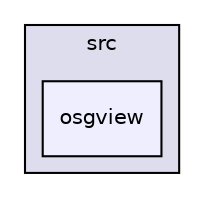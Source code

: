 digraph "osgview" {
  compound=true
  node [ fontsize="10", fontname="Helvetica"];
  edge [ labelfontsize="10", labelfontname="Helvetica"];
  subgraph clusterdir_68267d1309a1af8e8297ef4c3efbcdba {
    graph [ bgcolor="#ddddee", pencolor="black", label="src" fontname="Helvetica", fontsize="10", URL="dir_68267d1309a1af8e8297ef4c3efbcdba.html"]
  dir_7f757b2dc180bf1c632da7c630ae09ab [shape=box, label="osgview", style="filled", fillcolor="#eeeeff", pencolor="black", URL="dir_7f757b2dc180bf1c632da7c630ae09ab.html"];
  }
}
